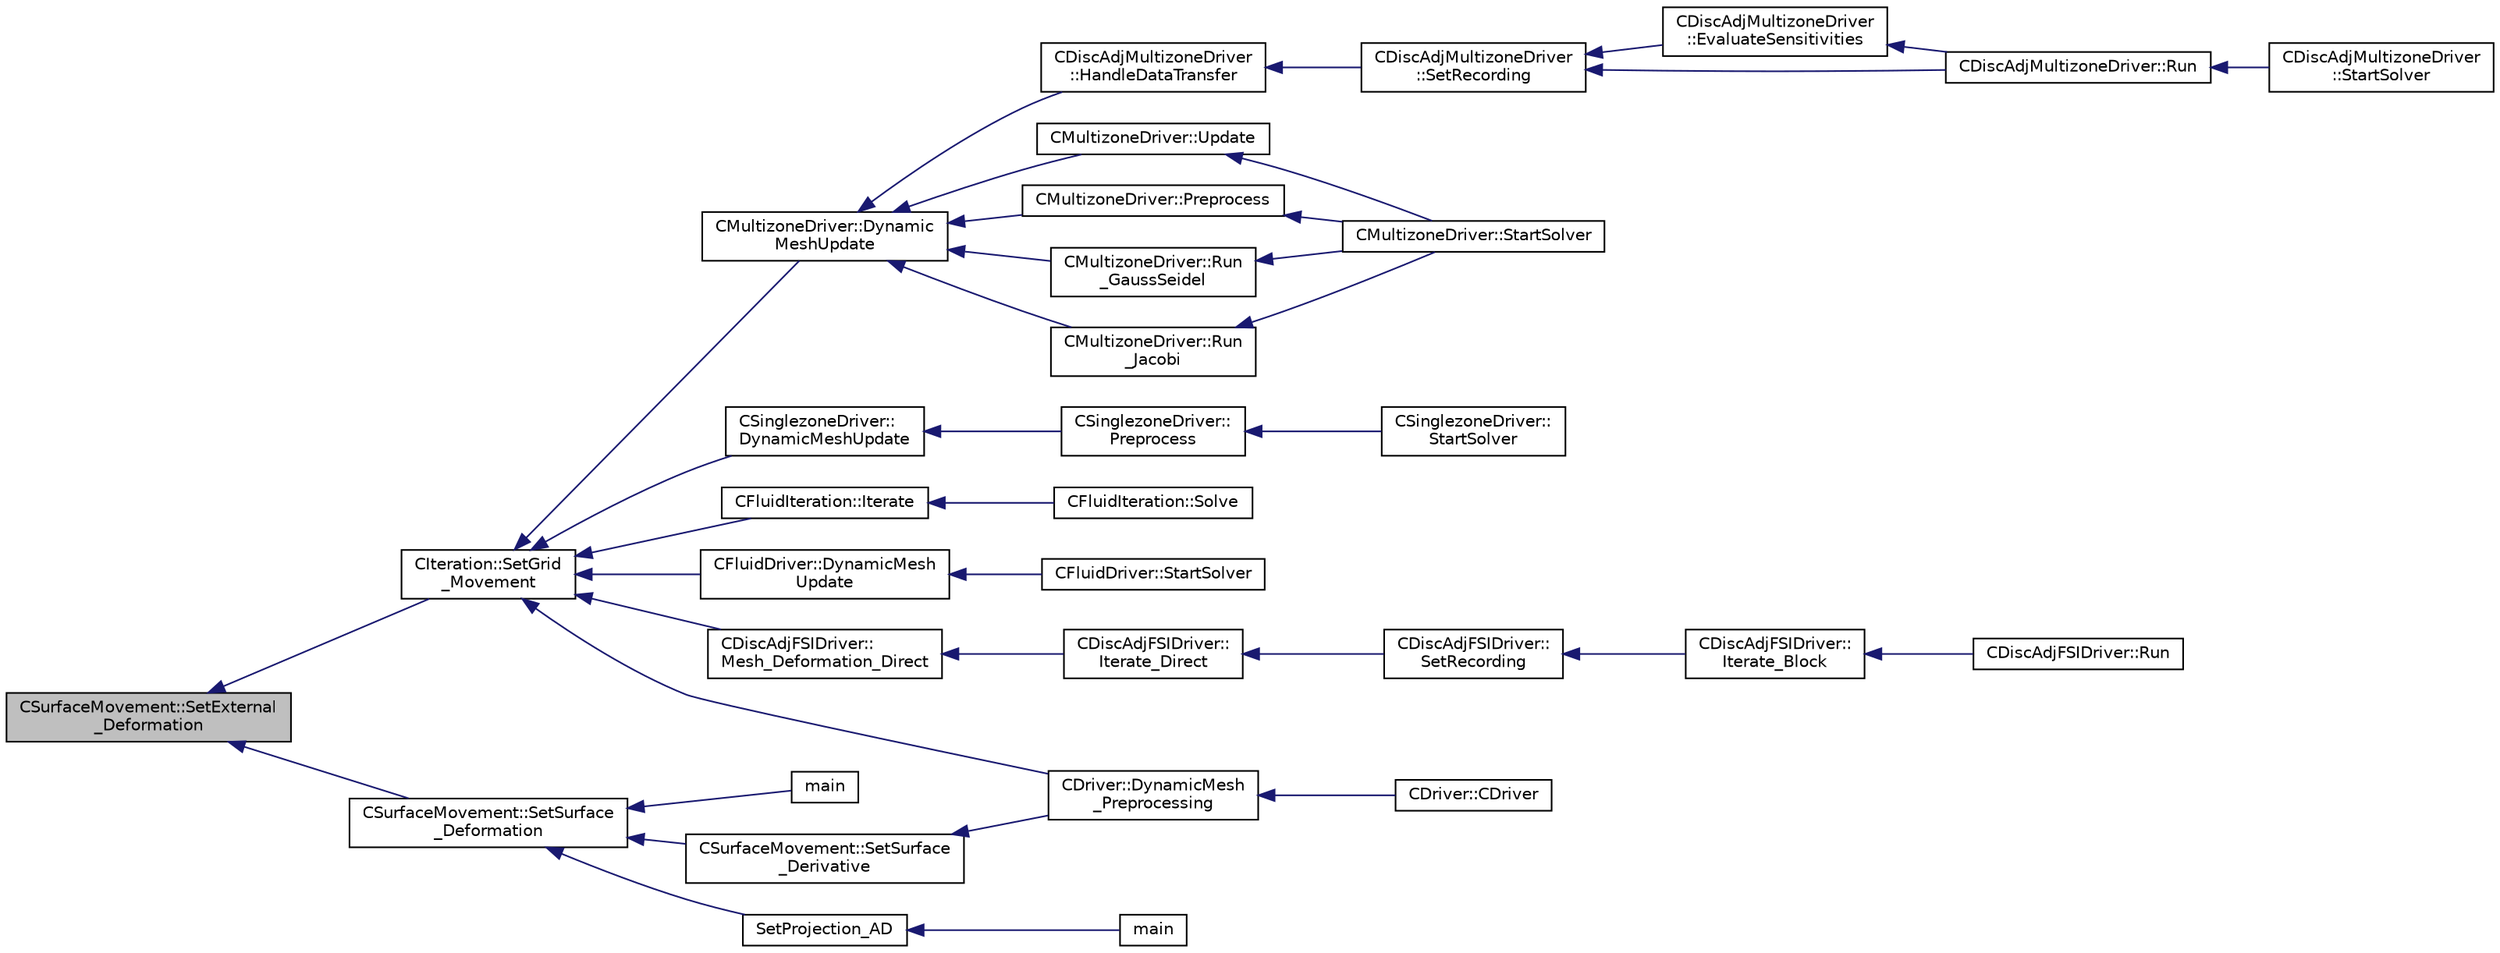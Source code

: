 digraph "CSurfaceMovement::SetExternal_Deformation"
{
  edge [fontname="Helvetica",fontsize="10",labelfontname="Helvetica",labelfontsize="10"];
  node [fontname="Helvetica",fontsize="10",shape=record];
  rankdir="LR";
  Node423 [label="CSurfaceMovement::SetExternal\l_Deformation",height=0.2,width=0.4,color="black", fillcolor="grey75", style="filled", fontcolor="black"];
  Node423 -> Node424 [dir="back",color="midnightblue",fontsize="10",style="solid",fontname="Helvetica"];
  Node424 [label="CSurfaceMovement::SetSurface\l_Deformation",height=0.2,width=0.4,color="black", fillcolor="white", style="filled",URL="$class_c_surface_movement.html#a23bec9fbe1bcd7f6117100de93381ac3",tooltip="Set the surface/boundary deformation. "];
  Node424 -> Node425 [dir="back",color="midnightblue",fontsize="10",style="solid",fontname="Helvetica"];
  Node425 [label="CSurfaceMovement::SetSurface\l_Derivative",height=0.2,width=0.4,color="black", fillcolor="white", style="filled",URL="$class_c_surface_movement.html#af6aac73d04565bf6e9b81305b66e97e7",tooltip="Set derivatives of the surface/boundary deformation. "];
  Node425 -> Node426 [dir="back",color="midnightblue",fontsize="10",style="solid",fontname="Helvetica"];
  Node426 [label="CDriver::DynamicMesh\l_Preprocessing",height=0.2,width=0.4,color="black", fillcolor="white", style="filled",URL="$class_c_driver.html#af585d91d9c08dbddcc2b3e67dd5f5af9",tooltip="GridMovement_Preprocessing. "];
  Node426 -> Node427 [dir="back",color="midnightblue",fontsize="10",style="solid",fontname="Helvetica"];
  Node427 [label="CDriver::CDriver",height=0.2,width=0.4,color="black", fillcolor="white", style="filled",URL="$class_c_driver.html#a3fca4a013a6efa9bbb38fe78a86b5f3d",tooltip="Constructor of the class. "];
  Node424 -> Node428 [dir="back",color="midnightblue",fontsize="10",style="solid",fontname="Helvetica"];
  Node428 [label="main",height=0.2,width=0.4,color="black", fillcolor="white", style="filled",URL="$_s_u2___d_e_f_8cpp.html#a0ddf1224851353fc92bfbff6f499fa97"];
  Node424 -> Node429 [dir="back",color="midnightblue",fontsize="10",style="solid",fontname="Helvetica"];
  Node429 [label="SetProjection_AD",height=0.2,width=0.4,color="black", fillcolor="white", style="filled",URL="$_s_u2___d_o_t_8cpp.html#a3fceed882e8eb3d6796c8e8396af7d87",tooltip="Projection of the surface sensitivity using algorithmic differentiation (AD). "];
  Node429 -> Node430 [dir="back",color="midnightblue",fontsize="10",style="solid",fontname="Helvetica"];
  Node430 [label="main",height=0.2,width=0.4,color="black", fillcolor="white", style="filled",URL="$_s_u2___d_o_t_8cpp.html#a0ddf1224851353fc92bfbff6f499fa97"];
  Node423 -> Node431 [dir="back",color="midnightblue",fontsize="10",style="solid",fontname="Helvetica"];
  Node431 [label="CIteration::SetGrid\l_Movement",height=0.2,width=0.4,color="black", fillcolor="white", style="filled",URL="$class_c_iteration.html#a7b36785762f6b0c214569b185b858b6c",tooltip="Updates the positions and grid velocities for dynamic meshes between physical time steps..."];
  Node431 -> Node426 [dir="back",color="midnightblue",fontsize="10",style="solid",fontname="Helvetica"];
  Node431 -> Node432 [dir="back",color="midnightblue",fontsize="10",style="solid",fontname="Helvetica"];
  Node432 [label="CFluidDriver::DynamicMesh\lUpdate",height=0.2,width=0.4,color="black", fillcolor="white", style="filled",URL="$class_c_fluid_driver.html#a4eee67049f34a1875a42afa470e9f828",tooltip="Perform a dynamic mesh deformation, included grid velocity computation and the update of the multigri..."];
  Node432 -> Node433 [dir="back",color="midnightblue",fontsize="10",style="solid",fontname="Helvetica"];
  Node433 [label="CFluidDriver::StartSolver",height=0.2,width=0.4,color="black", fillcolor="white", style="filled",URL="$class_c_fluid_driver.html#a1c122d5a4b5f562f69a84aef2b8bd6d5",tooltip="Launch the computation for all zones and all physics. "];
  Node431 -> Node434 [dir="back",color="midnightblue",fontsize="10",style="solid",fontname="Helvetica"];
  Node434 [label="CDiscAdjFSIDriver::\lMesh_Deformation_Direct",height=0.2,width=0.4,color="black", fillcolor="white", style="filled",URL="$class_c_disc_adj_f_s_i_driver.html#ad683500d6b3773af342165b1b18f5c59",tooltip="Run a direct mesh deformation. "];
  Node434 -> Node435 [dir="back",color="midnightblue",fontsize="10",style="solid",fontname="Helvetica"];
  Node435 [label="CDiscAdjFSIDriver::\lIterate_Direct",height=0.2,width=0.4,color="black", fillcolor="white", style="filled",URL="$class_c_disc_adj_f_s_i_driver.html#acd9e7f14d860522e48ba2b6db34efd49",tooltip="Iterate the direct solver for recording. "];
  Node435 -> Node436 [dir="back",color="midnightblue",fontsize="10",style="solid",fontname="Helvetica"];
  Node436 [label="CDiscAdjFSIDriver::\lSetRecording",height=0.2,width=0.4,color="black", fillcolor="white", style="filled",URL="$class_c_disc_adj_f_s_i_driver.html#ab07394a77802e469a321ccd1b10cb988",tooltip="Set the recording for a Discrete Adjoint iteration for the FSI problem. "];
  Node436 -> Node437 [dir="back",color="midnightblue",fontsize="10",style="solid",fontname="Helvetica"];
  Node437 [label="CDiscAdjFSIDriver::\lIterate_Block",height=0.2,width=0.4,color="black", fillcolor="white", style="filled",URL="$class_c_disc_adj_f_s_i_driver.html#a84949f139fa795b7d34d6ff77e82eb5c",tooltip="Iterate a certain block for adjoint FSI - may be the whole set of variables or independent and subite..."];
  Node437 -> Node438 [dir="back",color="midnightblue",fontsize="10",style="solid",fontname="Helvetica"];
  Node438 [label="CDiscAdjFSIDriver::Run",height=0.2,width=0.4,color="black", fillcolor="white", style="filled",URL="$class_c_disc_adj_f_s_i_driver.html#a2e965d6e9c4dcfc296077cae225cab21",tooltip="Run a Discrete Adjoint iteration for the FSI problem. "];
  Node431 -> Node439 [dir="back",color="midnightblue",fontsize="10",style="solid",fontname="Helvetica"];
  Node439 [label="CMultizoneDriver::Dynamic\lMeshUpdate",height=0.2,width=0.4,color="black", fillcolor="white", style="filled",URL="$class_c_multizone_driver.html#ad28a95a48e9750237a5e2b1bf2c4aac9",tooltip="Perform a dynamic mesh deformation, included grid velocity computation and the update of the multigri..."];
  Node439 -> Node440 [dir="back",color="midnightblue",fontsize="10",style="solid",fontname="Helvetica"];
  Node440 [label="CDiscAdjMultizoneDriver\l::HandleDataTransfer",height=0.2,width=0.4,color="black", fillcolor="white", style="filled",URL="$class_c_disc_adj_multizone_driver.html#ab33de05a7a1f77dcf60014a4a35dd4f1",tooltip="Transfer data between zones and update grids when required. "];
  Node440 -> Node441 [dir="back",color="midnightblue",fontsize="10",style="solid",fontname="Helvetica"];
  Node441 [label="CDiscAdjMultizoneDriver\l::SetRecording",height=0.2,width=0.4,color="black", fillcolor="white", style="filled",URL="$class_c_disc_adj_multizone_driver.html#a441f8669a04147aacab7df463e1dd021",tooltip="Record one iteration of the primal problem within each zone. "];
  Node441 -> Node442 [dir="back",color="midnightblue",fontsize="10",style="solid",fontname="Helvetica"];
  Node442 [label="CDiscAdjMultizoneDriver::Run",height=0.2,width=0.4,color="black", fillcolor="white", style="filled",URL="$class_c_disc_adj_multizone_driver.html#af996aecdb6d20aa4fc81c9b67295abf5",tooltip="[Overload] Run an discrete adjoint update of all solvers within multiple zones. "];
  Node442 -> Node443 [dir="back",color="midnightblue",fontsize="10",style="solid",fontname="Helvetica"];
  Node443 [label="CDiscAdjMultizoneDriver\l::StartSolver",height=0.2,width=0.4,color="black", fillcolor="white", style="filled",URL="$class_c_disc_adj_multizone_driver.html#a75de0a1a482ceeed4301a384f1515092",tooltip="[Overload] Launch the computation for discrete adjoint multizone problems. "];
  Node441 -> Node444 [dir="back",color="midnightblue",fontsize="10",style="solid",fontname="Helvetica"];
  Node444 [label="CDiscAdjMultizoneDriver\l::EvaluateSensitivities",height=0.2,width=0.4,color="black", fillcolor="white", style="filled",URL="$class_c_disc_adj_multizone_driver.html#ac2789097629674cfb7d4de64954024df",tooltip="Evaluate sensitivites for the current adjoint solution and output files. "];
  Node444 -> Node442 [dir="back",color="midnightblue",fontsize="10",style="solid",fontname="Helvetica"];
  Node439 -> Node445 [dir="back",color="midnightblue",fontsize="10",style="solid",fontname="Helvetica"];
  Node445 [label="CMultizoneDriver::Preprocess",height=0.2,width=0.4,color="black", fillcolor="white", style="filled",URL="$class_c_multizone_driver.html#a29c97f0dff69501feb7d5f8fe2670088",tooltip="Preprocess the multizone iteration. "];
  Node445 -> Node446 [dir="back",color="midnightblue",fontsize="10",style="solid",fontname="Helvetica"];
  Node446 [label="CMultizoneDriver::StartSolver",height=0.2,width=0.4,color="black", fillcolor="white", style="filled",URL="$class_c_multizone_driver.html#a03cfc000c383ef0d86d34e1c6aef5ff3",tooltip="[Overload] Launch the computation for multizone problems. "];
  Node439 -> Node447 [dir="back",color="midnightblue",fontsize="10",style="solid",fontname="Helvetica"];
  Node447 [label="CMultizoneDriver::Run\l_GaussSeidel",height=0.2,width=0.4,color="black", fillcolor="white", style="filled",URL="$class_c_multizone_driver.html#a8036223cdbe0c0d4552f17f6bad9189b",tooltip="Run a Block Gauss-Seidel iteration in all physical zones. "];
  Node447 -> Node446 [dir="back",color="midnightblue",fontsize="10",style="solid",fontname="Helvetica"];
  Node439 -> Node448 [dir="back",color="midnightblue",fontsize="10",style="solid",fontname="Helvetica"];
  Node448 [label="CMultizoneDriver::Run\l_Jacobi",height=0.2,width=0.4,color="black", fillcolor="white", style="filled",URL="$class_c_multizone_driver.html#a1bf2824daac5a10e8fb7387676eee338",tooltip="Run a Block-Jacobi iteration in all physical zones. "];
  Node448 -> Node446 [dir="back",color="midnightblue",fontsize="10",style="solid",fontname="Helvetica"];
  Node439 -> Node449 [dir="back",color="midnightblue",fontsize="10",style="solid",fontname="Helvetica"];
  Node449 [label="CMultizoneDriver::Update",height=0.2,width=0.4,color="black", fillcolor="white", style="filled",URL="$class_c_multizone_driver.html#ac5d960382730c14b035965906cf02cb6",tooltip="Update the dual-time solution within multiple zones. "];
  Node449 -> Node446 [dir="back",color="midnightblue",fontsize="10",style="solid",fontname="Helvetica"];
  Node431 -> Node450 [dir="back",color="midnightblue",fontsize="10",style="solid",fontname="Helvetica"];
  Node450 [label="CSinglezoneDriver::\lDynamicMeshUpdate",height=0.2,width=0.4,color="black", fillcolor="white", style="filled",URL="$class_c_singlezone_driver.html#a8cf4c7786b495d459818b656a7f6a357",tooltip="Perform a dynamic mesh deformation, included grid velocity computation and the update of the multigri..."];
  Node450 -> Node451 [dir="back",color="midnightblue",fontsize="10",style="solid",fontname="Helvetica"];
  Node451 [label="CSinglezoneDriver::\lPreprocess",height=0.2,width=0.4,color="black", fillcolor="white", style="filled",URL="$class_c_singlezone_driver.html#adc6587c2d0cd656a4fbdebaf611fbbc8",tooltip="Preprocess the single-zone iteration. "];
  Node451 -> Node452 [dir="back",color="midnightblue",fontsize="10",style="solid",fontname="Helvetica"];
  Node452 [label="CSinglezoneDriver::\lStartSolver",height=0.2,width=0.4,color="black", fillcolor="white", style="filled",URL="$class_c_singlezone_driver.html#a6eb4215f7ee740a6d5edb798110ce44a",tooltip="[Overload] Launch the computation for single-zone problems. "];
  Node431 -> Node453 [dir="back",color="midnightblue",fontsize="10",style="solid",fontname="Helvetica"];
  Node453 [label="CFluidIteration::Iterate",height=0.2,width=0.4,color="black", fillcolor="white", style="filled",URL="$class_c_fluid_iteration.html#ab1379b4cba3d8c893395123fb6030986",tooltip="Perform a single iteration of the fluid system. "];
  Node453 -> Node454 [dir="back",color="midnightblue",fontsize="10",style="solid",fontname="Helvetica"];
  Node454 [label="CFluidIteration::Solve",height=0.2,width=0.4,color="black", fillcolor="white", style="filled",URL="$class_c_fluid_iteration.html#ae22cd342c9c9d2ea5ac3f5103394ff80",tooltip="Iterate the fluid system for a number of Inner_Iter iterations. "];
}
